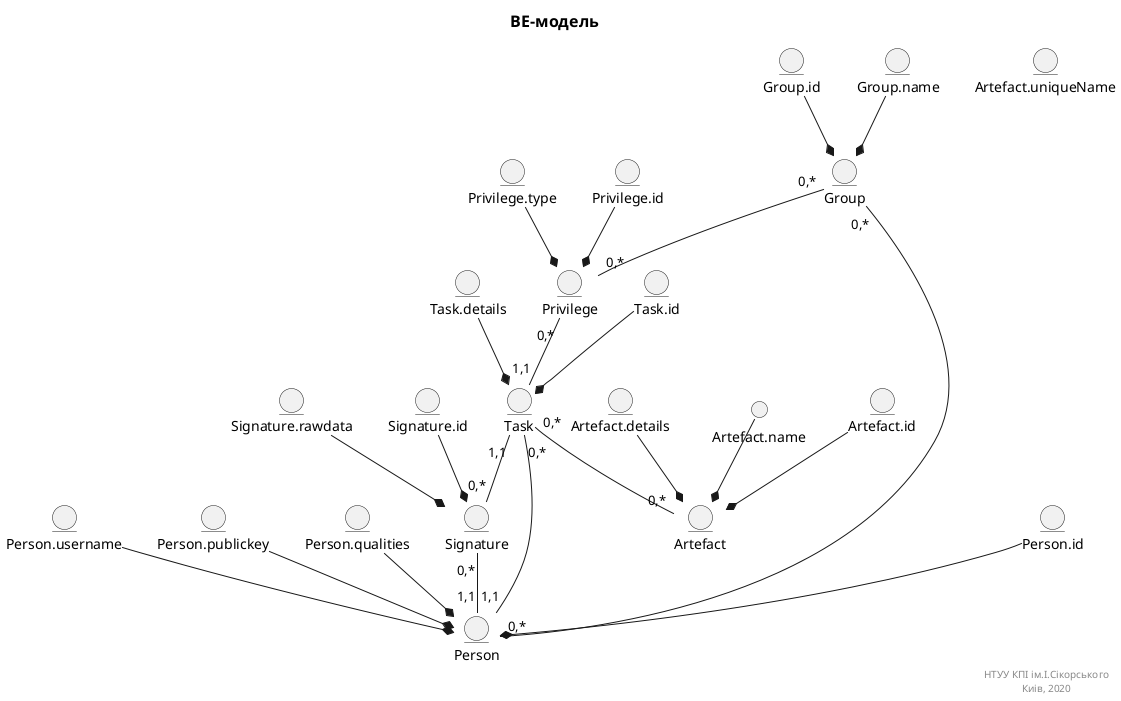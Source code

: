 @startuml BEM
title
<font size=16 color=black>BE-модель
end title

entity Person
entity Person.id
entity Person.username
entity Person.publickey
entity Person.qualities

Person.id --* Person
Person.username --* Person
Person.publickey --* Person
Person.qualities --* Person

entity Group
entity Group.id
entity Group.name

Group.id --* Group
Group.name --* Group

entity Privilege
entity Privilege.id
entity Privilege.type

Privilege.id --* Privilege
Privilege.type --* Privilege

entity Task
entity Task.id
entity Task.details

Task.id --* Task
Task.details --* Task

entity Signature
entity Signature.id
entity Signature.rawdata

Signature.id --* Signature
Signature.rawdata --* Signature

entity Artefact
entity Artefact.id
entity Artefact.uniqueName
entity Artefact.details

Artefact.id --* Artefact
Artefact.name --* Artefact
Artefact.details --* Artefact

Signature "0,*"--"1,1" Person
Group "0,*"--"0,*" Person
Group "0,*"--"0,*" Privilege
Privilege "0,*"--"1,1" Task
Task "1,1"--"0,*" Signature
Task "0,*"-d-"1,1" Person
Task "0,*"-d-"0,*" Artefact


right footer
НТУУ КПІ ім.І.Сікорського
Киів, 2020
end footer
@enduml